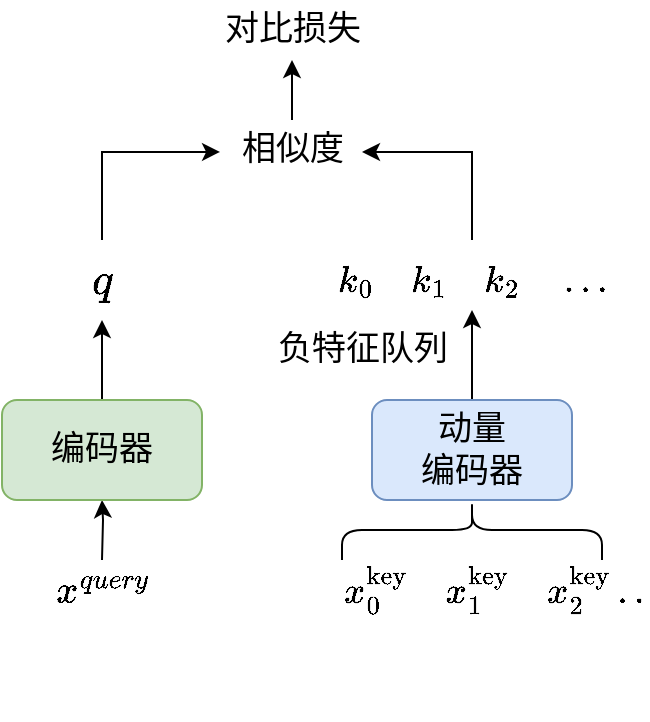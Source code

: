 <mxfile version="26.1.1">
  <diagram name="Page-1" id="Ir8fBimL4Sfwo27YRPzz">
    <mxGraphModel dx="1319" dy="674" grid="1" gridSize="10" guides="1" tooltips="1" connect="1" arrows="1" fold="1" page="1" pageScale="1" pageWidth="115" pageHeight="110" math="1" shadow="0">
      <root>
        <mxCell id="0" />
        <mxCell id="1" parent="0" />
        <mxCell id="MaLlGU65rQBpSgFHFczV-3" value="" style="edgeStyle=orthogonalEdgeStyle;rounded=0;orthogonalLoop=1;jettySize=auto;html=1;" edge="1" parent="1" target="MaLlGU65rQBpSgFHFczV-2">
          <mxGeometry relative="1" as="geometry">
            <mxPoint x="182" y="395" as="sourcePoint" />
          </mxGeometry>
        </mxCell>
        <mxCell id="MaLlGU65rQBpSgFHFczV-5" value="" style="edgeStyle=orthogonalEdgeStyle;rounded=0;orthogonalLoop=1;jettySize=auto;html=1;" edge="1" parent="1" source="MaLlGU65rQBpSgFHFczV-2" target="MaLlGU65rQBpSgFHFczV-4">
          <mxGeometry relative="1" as="geometry" />
        </mxCell>
        <mxCell id="MaLlGU65rQBpSgFHFczV-2" value="编码器" style="rounded=1;whiteSpace=wrap;html=1;fontFamily=SimSun;fontSize=17;fillColor=#d5e8d4;strokeColor=#82b366;" vertex="1" parent="1">
          <mxGeometry x="132" y="315" width="100" height="50" as="geometry" />
        </mxCell>
        <mxCell id="MaLlGU65rQBpSgFHFczV-4" value="\(q\)" style="text;html=1;align=center;verticalAlign=middle;resizable=0;points=[];autosize=1;strokeColor=none;fillColor=none;fontSize=22;fontFamily=Times New Roman;" vertex="1" parent="1">
          <mxGeometry x="152" y="235" width="60" height="40" as="geometry" />
        </mxCell>
        <mxCell id="MaLlGU65rQBpSgFHFczV-18" style="rounded=0;orthogonalLoop=1;jettySize=auto;html=1;" edge="1" parent="1" source="MaLlGU65rQBpSgFHFczV-6" target="MaLlGU65rQBpSgFHFczV-17">
          <mxGeometry relative="1" as="geometry" />
        </mxCell>
        <mxCell id="MaLlGU65rQBpSgFHFczV-6" value="相似度" style="text;html=1;align=center;verticalAlign=middle;resizable=0;points=[];autosize=1;strokeColor=none;fillColor=none;fontSize=17;fontFamily=SimSun;" vertex="1" parent="1">
          <mxGeometry x="242" y="175" width="70" height="30" as="geometry" />
        </mxCell>
        <mxCell id="MaLlGU65rQBpSgFHFczV-22" style="edgeStyle=orthogonalEdgeStyle;rounded=0;orthogonalLoop=1;jettySize=auto;html=1;exitX=0.5;exitY=0;exitDx=0;exitDy=0;entryX=0.5;entryY=1;entryDx=0;entryDy=0;" edge="1" parent="1" source="MaLlGU65rQBpSgFHFczV-8" target="MaLlGU65rQBpSgFHFczV-21">
          <mxGeometry relative="1" as="geometry" />
        </mxCell>
        <mxCell id="MaLlGU65rQBpSgFHFczV-8" value="动量&lt;div&gt;编码器&lt;/div&gt;" style="rounded=1;whiteSpace=wrap;html=1;fontFamily=SimSun;fontSize=17;fillColor=#dae8fc;strokeColor=#6c8ebf;" vertex="1" parent="1">
          <mxGeometry x="317" y="315" width="100" height="50" as="geometry" />
        </mxCell>
        <mxCell id="MaLlGU65rQBpSgFHFczV-10" value="" style="shape=curlyBracket;whiteSpace=wrap;html=1;rounded=1;labelPosition=left;verticalLabelPosition=middle;align=right;verticalAlign=middle;rotation=90;" vertex="1" parent="1">
          <mxGeometry x="352" y="315" width="30" height="130" as="geometry" />
        </mxCell>
        <mxCell id="MaLlGU65rQBpSgFHFczV-14" value="负特征队列" style="text;html=1;align=center;verticalAlign=middle;resizable=0;points=[];autosize=1;strokeColor=none;fillColor=none;fontFamily=SimSun;fontSize=17;" vertex="1" parent="1">
          <mxGeometry x="257" y="275" width="110" height="30" as="geometry" />
        </mxCell>
        <mxCell id="MaLlGU65rQBpSgFHFczV-15" style="edgeStyle=orthogonalEdgeStyle;rounded=0;orthogonalLoop=1;jettySize=auto;html=1;entryX=-0.014;entryY=0.533;entryDx=0;entryDy=0;entryPerimeter=0;" edge="1" parent="1" source="MaLlGU65rQBpSgFHFczV-4" target="MaLlGU65rQBpSgFHFczV-6">
          <mxGeometry relative="1" as="geometry">
            <Array as="points">
              <mxPoint x="182" y="191" />
            </Array>
          </mxGeometry>
        </mxCell>
        <mxCell id="MaLlGU65rQBpSgFHFczV-16" style="edgeStyle=orthogonalEdgeStyle;rounded=0;orthogonalLoop=1;jettySize=auto;html=1;" edge="1" parent="1" target="MaLlGU65rQBpSgFHFczV-6">
          <mxGeometry relative="1" as="geometry">
            <mxPoint x="367" y="235" as="sourcePoint" />
            <mxPoint x="426" y="191" as="targetPoint" />
            <Array as="points">
              <mxPoint x="367" y="191" />
            </Array>
          </mxGeometry>
        </mxCell>
        <mxCell id="MaLlGU65rQBpSgFHFczV-17" value="对比损失" style="text;html=1;align=center;verticalAlign=middle;resizable=0;points=[];autosize=1;strokeColor=none;fillColor=none;fontSize=17;fontFamily=SimSun;" vertex="1" parent="1">
          <mxGeometry x="232" y="115" width="90" height="30" as="geometry" />
        </mxCell>
        <mxCell id="MaLlGU65rQBpSgFHFczV-21" value="&lt;span style=&quot;font-family: &amp;quot;Times New Roman&amp;quot;; font-size: 18px; text-wrap-mode: nowrap;&quot;&gt;$$k_0 \quad k_1 \quad k_2 \quad \dots$$&lt;/span&gt;" style="text;html=1;align=center;verticalAlign=middle;whiteSpace=wrap;rounded=0;" vertex="1" parent="1">
          <mxGeometry x="337" y="240" width="60" height="30" as="geometry" />
        </mxCell>
        <mxCell id="MaLlGU65rQBpSgFHFczV-23" value="&lt;span style=&quot;text-wrap-mode: nowrap;&quot;&gt;$$x_0^{\text{key}} \quad x_1^{\text{key}} \quad x_2^{\text{key}} \dots$$&lt;/span&gt;" style="text;html=1;align=center;verticalAlign=middle;whiteSpace=wrap;rounded=0;fontFamily=Times New Roman;fontSize=18;" vertex="1" parent="1">
          <mxGeometry x="352" y="395" width="60" height="30" as="geometry" />
        </mxCell>
        <mxCell id="MaLlGU65rQBpSgFHFczV-24" value="&lt;span style=&quot;text-wrap-mode: nowrap;&quot;&gt;\(x^{query}\)&lt;/span&gt;" style="text;html=1;align=center;verticalAlign=middle;whiteSpace=wrap;rounded=0;fontFamily=Times New Roman;fontSize=19;" vertex="1" parent="1">
          <mxGeometry x="152" y="395" width="60" height="30" as="geometry" />
        </mxCell>
      </root>
    </mxGraphModel>
  </diagram>
</mxfile>
